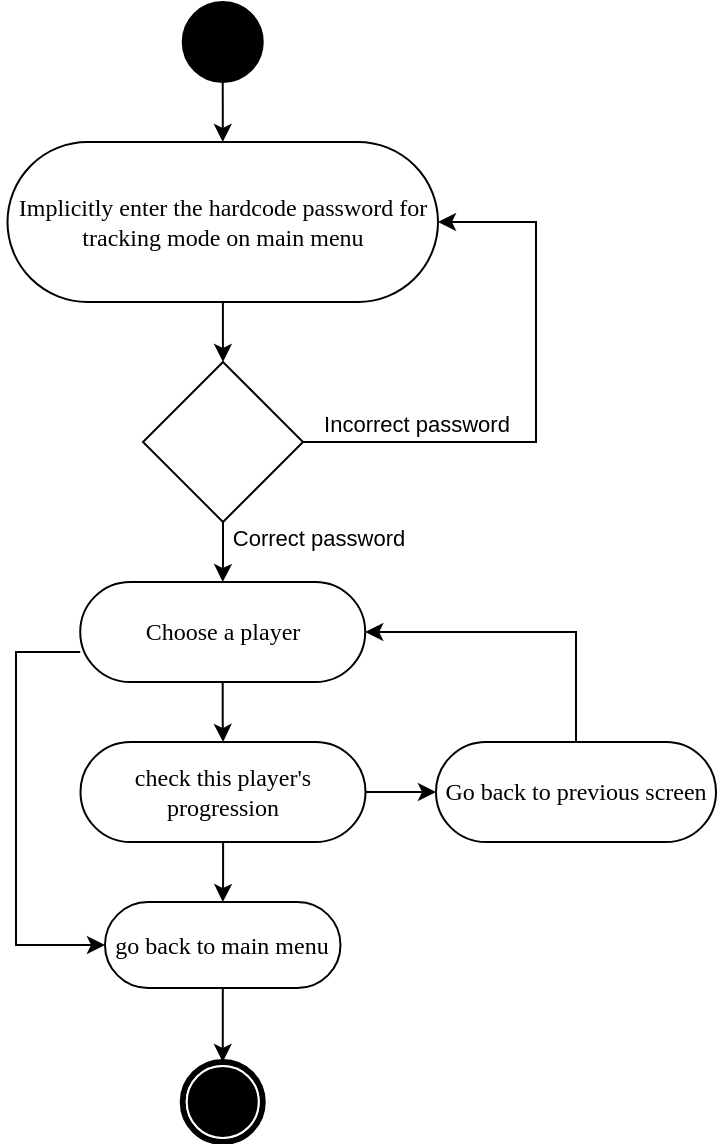 <mxfile version="23.1.2" type="github">
  <diagram name="第 1 页" id="ZwoE_WwPUw46SmpHsKBS">
    <mxGraphModel dx="2074" dy="3478" grid="1" gridSize="10" guides="1" tooltips="1" connect="1" arrows="1" fold="1" page="1" pageScale="1" pageWidth="827" pageHeight="1169" math="0" shadow="0">
      <root>
        <mxCell id="0" />
        <mxCell id="1" parent="0" />
        <mxCell id="OZIjP0hqgHMFIoGAycNw-27" value="" style="edgeStyle=orthogonalEdgeStyle;rounded=0;orthogonalLoop=1;jettySize=auto;html=1;entryX=0;entryY=0.5;entryDx=0;entryDy=0;" parent="1" source="OZIjP0hqgHMFIoGAycNw-2" target="OZIjP0hqgHMFIoGAycNw-6" edge="1">
          <mxGeometry relative="1" as="geometry">
            <mxPoint x="230" y="-1510" as="targetPoint" />
            <Array as="points">
              <mxPoint x="290" y="-1675" />
              <mxPoint x="290" y="-1528" />
            </Array>
          </mxGeometry>
        </mxCell>
        <mxCell id="u6OF2RAmyhYBfNXq55cf-1" value="" style="edgeStyle=orthogonalEdgeStyle;rounded=0;orthogonalLoop=1;jettySize=auto;html=1;" edge="1" parent="1" source="OZIjP0hqgHMFIoGAycNw-2" target="OZIjP0hqgHMFIoGAycNw-13">
          <mxGeometry relative="1" as="geometry" />
        </mxCell>
        <mxCell id="OZIjP0hqgHMFIoGAycNw-2" value="Choose a player" style="rounded=1;whiteSpace=wrap;html=1;shadow=0;comic=0;labelBackgroundColor=none;strokeWidth=1;fontFamily=Verdana;fontSize=12;align=center;arcSize=50;" parent="1" vertex="1">
          <mxGeometry x="322.11" y="-1710" width="142.5" height="50" as="geometry" />
        </mxCell>
        <mxCell id="OZIjP0hqgHMFIoGAycNw-3" value="" style="edgeStyle=orthogonalEdgeStyle;rounded=0;orthogonalLoop=1;jettySize=auto;html=1;entryX=0.5;entryY=0;entryDx=0;entryDy=0;" parent="1" source="OZIjP0hqgHMFIoGAycNw-4" target="OZIjP0hqgHMFIoGAycNw-9" edge="1">
          <mxGeometry relative="1" as="geometry">
            <mxPoint x="342.25" y="-1930" as="targetPoint" />
          </mxGeometry>
        </mxCell>
        <mxCell id="OZIjP0hqgHMFIoGAycNw-4" value="" style="ellipse;whiteSpace=wrap;html=1;rounded=0;shadow=0;comic=0;labelBackgroundColor=none;strokeWidth=1;fillColor=#000000;fontFamily=Verdana;fontSize=12;align=center;" parent="1" vertex="1">
          <mxGeometry x="373.36" y="-2000" width="40" height="40" as="geometry" />
        </mxCell>
        <mxCell id="OZIjP0hqgHMFIoGAycNw-24" value="" style="edgeStyle=orthogonalEdgeStyle;rounded=0;orthogonalLoop=1;jettySize=auto;html=1;" parent="1" source="OZIjP0hqgHMFIoGAycNw-6" target="OZIjP0hqgHMFIoGAycNw-7" edge="1">
          <mxGeometry relative="1" as="geometry" />
        </mxCell>
        <mxCell id="OZIjP0hqgHMFIoGAycNw-6" value="go back to main menu" style="rounded=1;whiteSpace=wrap;html=1;shadow=0;comic=0;labelBackgroundColor=none;strokeWidth=1;fontFamily=Verdana;fontSize=12;align=center;arcSize=50;" parent="1" vertex="1">
          <mxGeometry x="334.49" y="-1550" width="117.75" height="43" as="geometry" />
        </mxCell>
        <mxCell id="OZIjP0hqgHMFIoGAycNw-7" value="" style="shape=mxgraph.bpmn.shape;html=1;verticalLabelPosition=bottom;labelBackgroundColor=#ffffff;verticalAlign=top;perimeter=ellipsePerimeter;outline=end;symbol=terminate;rounded=0;shadow=0;comic=0;strokeWidth=1;fontFamily=Verdana;fontSize=12;align=center;" parent="1" vertex="1">
          <mxGeometry x="373.36" y="-1470" width="40" height="40" as="geometry" />
        </mxCell>
        <mxCell id="OZIjP0hqgHMFIoGAycNw-16" value="" style="edgeStyle=orthogonalEdgeStyle;rounded=0;orthogonalLoop=1;jettySize=auto;html=1;" parent="1" source="OZIjP0hqgHMFIoGAycNw-9" target="OZIjP0hqgHMFIoGAycNw-10" edge="1">
          <mxGeometry relative="1" as="geometry" />
        </mxCell>
        <mxCell id="OZIjP0hqgHMFIoGAycNw-9" value="Implicitly enter the hardcode password for tracking mode on main menu" style="rounded=1;whiteSpace=wrap;html=1;shadow=0;comic=0;labelBackgroundColor=none;strokeWidth=1;fontFamily=Verdana;fontSize=12;align=center;arcSize=50;" parent="1" vertex="1">
          <mxGeometry x="285.75" y="-1930" width="215.25" height="80" as="geometry" />
        </mxCell>
        <mxCell id="OZIjP0hqgHMFIoGAycNw-18" value="" style="edgeStyle=orthogonalEdgeStyle;rounded=0;orthogonalLoop=1;jettySize=auto;html=1;entryX=1;entryY=0.5;entryDx=0;entryDy=0;" parent="1" source="OZIjP0hqgHMFIoGAycNw-10" target="OZIjP0hqgHMFIoGAycNw-9" edge="1">
          <mxGeometry relative="1" as="geometry">
            <mxPoint x="513.5" y="-1780" as="targetPoint" />
            <Array as="points">
              <mxPoint x="550" y="-1780" />
              <mxPoint x="550" y="-1890" />
            </Array>
          </mxGeometry>
        </mxCell>
        <mxCell id="OZIjP0hqgHMFIoGAycNw-19" value="Incorrect password" style="edgeLabel;html=1;align=center;verticalAlign=middle;resizable=0;points=[];" parent="OZIjP0hqgHMFIoGAycNw-18" vertex="1" connectable="0">
          <mxGeometry x="0.214" y="3" relative="1" as="geometry">
            <mxPoint x="-57" y="41" as="offset" />
          </mxGeometry>
        </mxCell>
        <mxCell id="OZIjP0hqgHMFIoGAycNw-22" value="" style="edgeStyle=orthogonalEdgeStyle;rounded=0;orthogonalLoop=1;jettySize=auto;html=1;" parent="1" source="OZIjP0hqgHMFIoGAycNw-10" target="OZIjP0hqgHMFIoGAycNw-2" edge="1">
          <mxGeometry relative="1" as="geometry" />
        </mxCell>
        <mxCell id="OZIjP0hqgHMFIoGAycNw-23" value="Correct password" style="edgeLabel;html=1;align=center;verticalAlign=middle;resizable=0;points=[];" parent="OZIjP0hqgHMFIoGAycNw-22" vertex="1" connectable="0">
          <mxGeometry x="-0.451" y="-1" relative="1" as="geometry">
            <mxPoint x="48" y="-1" as="offset" />
          </mxGeometry>
        </mxCell>
        <mxCell id="OZIjP0hqgHMFIoGAycNw-10" value="" style="rhombus;whiteSpace=wrap;html=1;" parent="1" vertex="1">
          <mxGeometry x="353.5" y="-1820" width="80" height="80" as="geometry" />
        </mxCell>
        <mxCell id="OZIjP0hqgHMFIoGAycNw-25" value="" style="edgeStyle=orthogonalEdgeStyle;rounded=0;orthogonalLoop=1;jettySize=auto;html=1;" parent="1" source="OZIjP0hqgHMFIoGAycNw-13" target="OZIjP0hqgHMFIoGAycNw-6" edge="1">
          <mxGeometry relative="1" as="geometry" />
        </mxCell>
        <mxCell id="u6OF2RAmyhYBfNXq55cf-3" value="" style="edgeStyle=orthogonalEdgeStyle;rounded=0;orthogonalLoop=1;jettySize=auto;html=1;" edge="1" parent="1" source="OZIjP0hqgHMFIoGAycNw-13" target="u6OF2RAmyhYBfNXq55cf-2">
          <mxGeometry relative="1" as="geometry" />
        </mxCell>
        <mxCell id="OZIjP0hqgHMFIoGAycNw-13" value="check this player&#39;s progression" style="rounded=1;whiteSpace=wrap;html=1;shadow=0;comic=0;labelBackgroundColor=none;strokeWidth=1;fontFamily=Verdana;fontSize=12;align=center;arcSize=50;" parent="1" vertex="1">
          <mxGeometry x="322.25" y="-1630" width="142.5" height="50" as="geometry" />
        </mxCell>
        <mxCell id="u6OF2RAmyhYBfNXq55cf-5" value="" style="edgeStyle=orthogonalEdgeStyle;rounded=0;orthogonalLoop=1;jettySize=auto;html=1;entryX=1;entryY=0.5;entryDx=0;entryDy=0;" edge="1" parent="1" source="u6OF2RAmyhYBfNXq55cf-2" target="OZIjP0hqgHMFIoGAycNw-2">
          <mxGeometry relative="1" as="geometry">
            <mxPoint x="581.3" y="-1705" as="targetPoint" />
            <Array as="points">
              <mxPoint x="570" y="-1685" />
            </Array>
          </mxGeometry>
        </mxCell>
        <mxCell id="u6OF2RAmyhYBfNXq55cf-2" value="Go back to previous screen" style="rounded=1;whiteSpace=wrap;html=1;shadow=0;comic=0;labelBackgroundColor=none;strokeWidth=1;fontFamily=Verdana;fontSize=12;align=center;arcSize=50;" vertex="1" parent="1">
          <mxGeometry x="500" y="-1630" width="140" height="50" as="geometry" />
        </mxCell>
      </root>
    </mxGraphModel>
  </diagram>
</mxfile>
